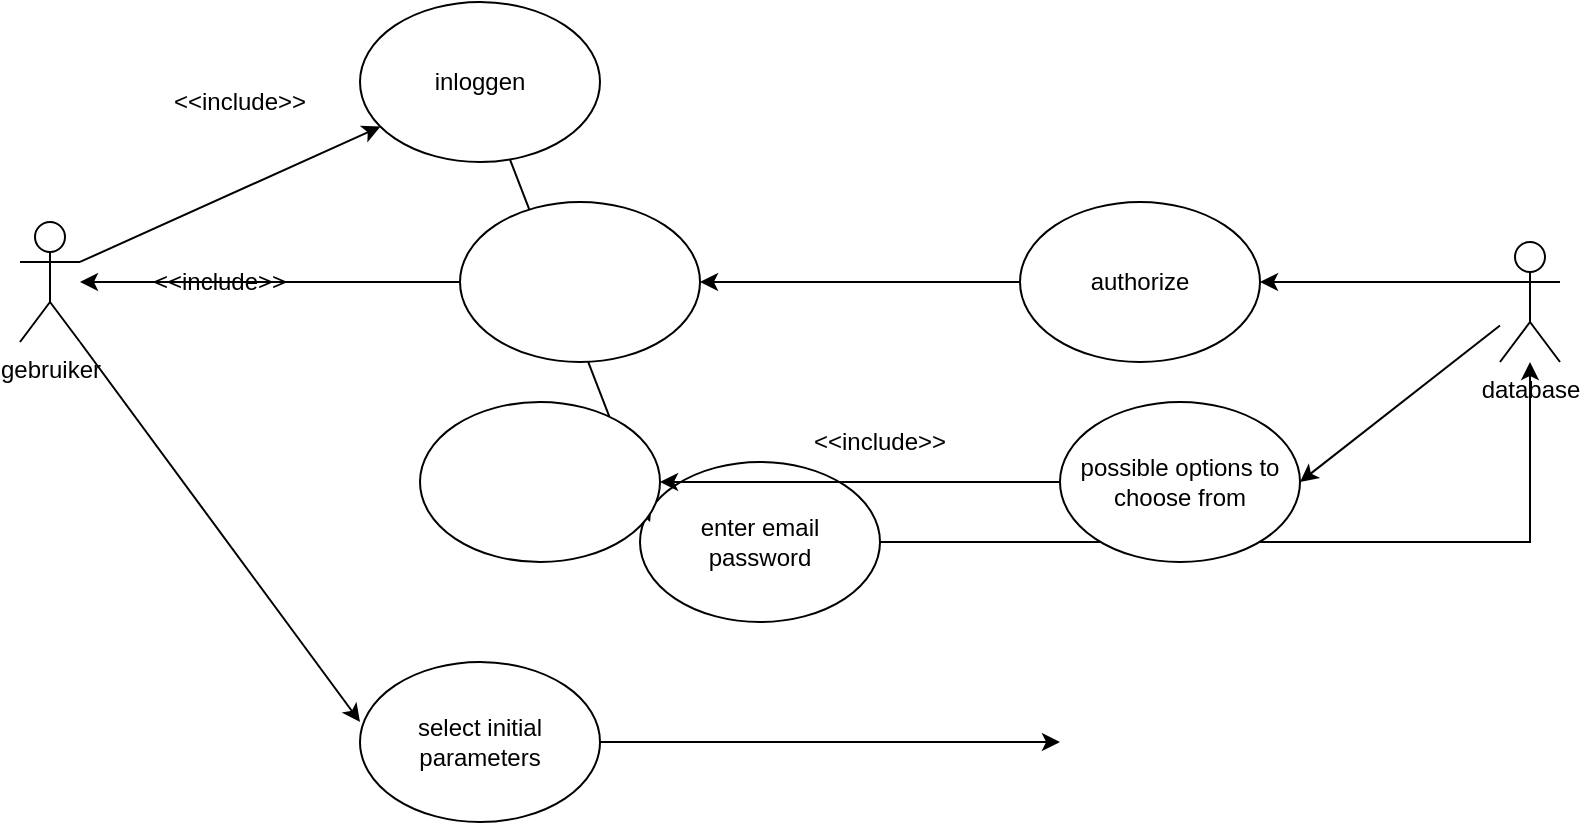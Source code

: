 <mxfile version="14.0.3" type="github">
  <diagram id="R2lEEEUBdFMjLlhIrx00" name="Page-1">
    <mxGraphModel dx="997" dy="619" grid="1" gridSize="10" guides="1" tooltips="1" connect="1" arrows="1" fold="1" page="1" pageScale="1" pageWidth="850" pageHeight="1100" math="0" shadow="0" extFonts="Permanent Marker^https://fonts.googleapis.com/css?family=Permanent+Marker">
      <root>
        <mxCell id="0" />
        <mxCell id="1" parent="0" />
        <mxCell id="I_gBAgfLsiMRpQzpt38H-1" value="gebruiker&lt;br&gt;" style="shape=umlActor;verticalLabelPosition=bottom;verticalAlign=top;html=1;outlineConnect=0;" parent="1" vertex="1">
          <mxGeometry x="40" y="120" width="30" height="60" as="geometry" />
        </mxCell>
        <mxCell id="I_gBAgfLsiMRpQzpt38H-4" value="authorize" style="ellipse;whiteSpace=wrap;html=1;" parent="1" vertex="1">
          <mxGeometry x="540" y="110" width="120" height="80" as="geometry" />
        </mxCell>
        <mxCell id="I_gBAgfLsiMRpQzpt38H-5" value="inloggen" style="ellipse;whiteSpace=wrap;html=1;" parent="1" vertex="1">
          <mxGeometry x="210" y="10" width="120" height="80" as="geometry" />
        </mxCell>
        <mxCell id="I_gBAgfLsiMRpQzpt38H-7" value="database" style="shape=umlActor;verticalLabelPosition=bottom;verticalAlign=top;html=1;outlineConnect=0;" parent="1" vertex="1">
          <mxGeometry x="780" y="130" width="30" height="60" as="geometry" />
        </mxCell>
        <mxCell id="VHOl1HOT1OYLHsCR0k8U-21" style="edgeStyle=orthogonalEdgeStyle;rounded=0;orthogonalLoop=1;jettySize=auto;html=1;exitX=1;exitY=0.5;exitDx=0;exitDy=0;" edge="1" parent="1" source="I_gBAgfLsiMRpQzpt38H-13" target="I_gBAgfLsiMRpQzpt38H-7">
          <mxGeometry relative="1" as="geometry" />
        </mxCell>
        <mxCell id="I_gBAgfLsiMRpQzpt38H-13" value="enter email&lt;br&gt;password" style="ellipse;whiteSpace=wrap;html=1;" parent="1" vertex="1">
          <mxGeometry x="350" y="240" width="120" height="80" as="geometry" />
        </mxCell>
        <mxCell id="VHOl1HOT1OYLHsCR0k8U-2" value="" style="endArrow=classic;html=1;exitX=1;exitY=0.333;exitDx=0;exitDy=0;exitPerimeter=0;" edge="1" parent="1" source="I_gBAgfLsiMRpQzpt38H-1" target="I_gBAgfLsiMRpQzpt38H-5">
          <mxGeometry width="50" height="50" relative="1" as="geometry">
            <mxPoint x="110" y="110" as="sourcePoint" />
            <mxPoint x="160" y="60" as="targetPoint" />
          </mxGeometry>
        </mxCell>
        <mxCell id="VHOl1HOT1OYLHsCR0k8U-4" value="select initial parameters" style="ellipse;whiteSpace=wrap;html=1;" vertex="1" parent="1">
          <mxGeometry x="210" y="340" width="120" height="80" as="geometry" />
        </mxCell>
        <mxCell id="VHOl1HOT1OYLHsCR0k8U-45" style="edgeStyle=orthogonalEdgeStyle;rounded=0;orthogonalLoop=1;jettySize=auto;html=1;entryX=1;entryY=0.5;entryDx=0;entryDy=0;" edge="1" parent="1" source="VHOl1HOT1OYLHsCR0k8U-5" target="VHOl1HOT1OYLHsCR0k8U-30">
          <mxGeometry relative="1" as="geometry" />
        </mxCell>
        <mxCell id="VHOl1HOT1OYLHsCR0k8U-5" value="possible options to choose from" style="ellipse;whiteSpace=wrap;html=1;" vertex="1" parent="1">
          <mxGeometry x="560" y="210" width="120" height="80" as="geometry" />
        </mxCell>
        <mxCell id="VHOl1HOT1OYLHsCR0k8U-8" value="" style="endArrow=classic;html=1;entryX=0.042;entryY=0.375;entryDx=0;entryDy=0;entryPerimeter=0;" edge="1" parent="1" source="I_gBAgfLsiMRpQzpt38H-5" target="I_gBAgfLsiMRpQzpt38H-13">
          <mxGeometry width="50" height="50" relative="1" as="geometry">
            <mxPoint x="330" y="170" as="sourcePoint" />
            <mxPoint x="380" y="120" as="targetPoint" />
          </mxGeometry>
        </mxCell>
        <mxCell id="VHOl1HOT1OYLHsCR0k8U-10" value="" style="endArrow=classic;html=1;exitX=1;exitY=1;exitDx=0;exitDy=0;exitPerimeter=0;entryX=0;entryY=0.375;entryDx=0;entryDy=0;entryPerimeter=0;" edge="1" parent="1" source="I_gBAgfLsiMRpQzpt38H-1" target="VHOl1HOT1OYLHsCR0k8U-4">
          <mxGeometry width="50" height="50" relative="1" as="geometry">
            <mxPoint x="170" y="210" as="sourcePoint" />
            <mxPoint x="220" y="160" as="targetPoint" />
          </mxGeometry>
        </mxCell>
        <mxCell id="VHOl1HOT1OYLHsCR0k8U-11" value="" style="endArrow=classic;html=1;entryX=1;entryY=0.5;entryDx=0;entryDy=0;" edge="1" parent="1" source="I_gBAgfLsiMRpQzpt38H-7" target="VHOl1HOT1OYLHsCR0k8U-5">
          <mxGeometry width="50" height="50" relative="1" as="geometry">
            <mxPoint x="340" y="280" as="sourcePoint" />
            <mxPoint x="390" y="230" as="targetPoint" />
          </mxGeometry>
        </mxCell>
        <mxCell id="VHOl1HOT1OYLHsCR0k8U-13" value="&amp;lt;&amp;lt;include&amp;gt;&amp;gt;" style="text;html=1;strokeColor=none;fillColor=none;align=center;verticalAlign=middle;whiteSpace=wrap;rounded=0;" vertex="1" parent="1">
          <mxGeometry x="450" y="220" width="40" height="20" as="geometry" />
        </mxCell>
        <mxCell id="VHOl1HOT1OYLHsCR0k8U-14" value="&amp;lt;&amp;lt;include&amp;gt;&amp;gt;" style="text;html=1;strokeColor=none;fillColor=none;align=center;verticalAlign=middle;whiteSpace=wrap;rounded=0;" vertex="1" parent="1">
          <mxGeometry x="130" y="50" width="40" height="20" as="geometry" />
        </mxCell>
        <mxCell id="VHOl1HOT1OYLHsCR0k8U-15" value="&amp;lt;&amp;lt;include&amp;gt;&amp;gt;" style="text;html=1;strokeColor=none;fillColor=none;align=center;verticalAlign=middle;whiteSpace=wrap;rounded=0;" vertex="1" parent="1">
          <mxGeometry x="120" y="140" width="40" height="20" as="geometry" />
        </mxCell>
        <mxCell id="VHOl1HOT1OYLHsCR0k8U-22" style="edgeStyle=orthogonalEdgeStyle;rounded=0;orthogonalLoop=1;jettySize=auto;html=1;" edge="1" parent="1" source="VHOl1HOT1OYLHsCR0k8U-19" target="I_gBAgfLsiMRpQzpt38H-1">
          <mxGeometry relative="1" as="geometry" />
        </mxCell>
        <mxCell id="VHOl1HOT1OYLHsCR0k8U-19" value="" style="ellipse;whiteSpace=wrap;html=1;" vertex="1" parent="1">
          <mxGeometry x="260" y="110" width="120" height="80" as="geometry" />
        </mxCell>
        <mxCell id="VHOl1HOT1OYLHsCR0k8U-28" value="" style="endArrow=classic;html=1;exitX=0;exitY=0.333;exitDx=0;exitDy=0;exitPerimeter=0;entryX=1;entryY=0.5;entryDx=0;entryDy=0;" edge="1" parent="1" source="I_gBAgfLsiMRpQzpt38H-7" target="I_gBAgfLsiMRpQzpt38H-4">
          <mxGeometry width="50" height="50" relative="1" as="geometry">
            <mxPoint x="700" y="190" as="sourcePoint" />
            <mxPoint x="750" y="140" as="targetPoint" />
          </mxGeometry>
        </mxCell>
        <mxCell id="VHOl1HOT1OYLHsCR0k8U-30" value="" style="ellipse;whiteSpace=wrap;html=1;" vertex="1" parent="1">
          <mxGeometry x="240" y="210" width="120" height="80" as="geometry" />
        </mxCell>
        <mxCell id="VHOl1HOT1OYLHsCR0k8U-47" value="" style="endArrow=classic;html=1;exitX=1;exitY=0.5;exitDx=0;exitDy=0;" edge="1" parent="1" source="VHOl1HOT1OYLHsCR0k8U-4">
          <mxGeometry width="50" height="50" relative="1" as="geometry">
            <mxPoint x="330" y="410" as="sourcePoint" />
            <mxPoint x="560" y="380" as="targetPoint" />
          </mxGeometry>
        </mxCell>
        <mxCell id="VHOl1HOT1OYLHsCR0k8U-20" style="edgeStyle=orthogonalEdgeStyle;rounded=0;orthogonalLoop=1;jettySize=auto;html=1;exitX=0;exitY=0.5;exitDx=0;exitDy=0;entryX=1;entryY=0.5;entryDx=0;entryDy=0;" edge="1" parent="1" source="I_gBAgfLsiMRpQzpt38H-4" target="VHOl1HOT1OYLHsCR0k8U-19">
          <mxGeometry relative="1" as="geometry" />
        </mxCell>
      </root>
    </mxGraphModel>
  </diagram>
</mxfile>

